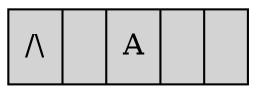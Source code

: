 digraph srr {
{node [ shape = record ] A1};
A1 [ label ="<f0> /\\ | <f1>  | <f2> A | <f3> | <f4> ", style=filled ];
}